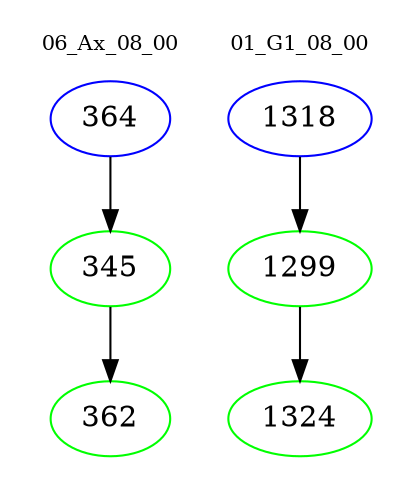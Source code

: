 digraph{
subgraph cluster_0 {
color = white
label = "06_Ax_08_00";
fontsize=10;
T0_364 [label="364", color="blue"]
T0_364 -> T0_345 [color="black"]
T0_345 [label="345", color="green"]
T0_345 -> T0_362 [color="black"]
T0_362 [label="362", color="green"]
}
subgraph cluster_1 {
color = white
label = "01_G1_08_00";
fontsize=10;
T1_1318 [label="1318", color="blue"]
T1_1318 -> T1_1299 [color="black"]
T1_1299 [label="1299", color="green"]
T1_1299 -> T1_1324 [color="black"]
T1_1324 [label="1324", color="green"]
}
}
